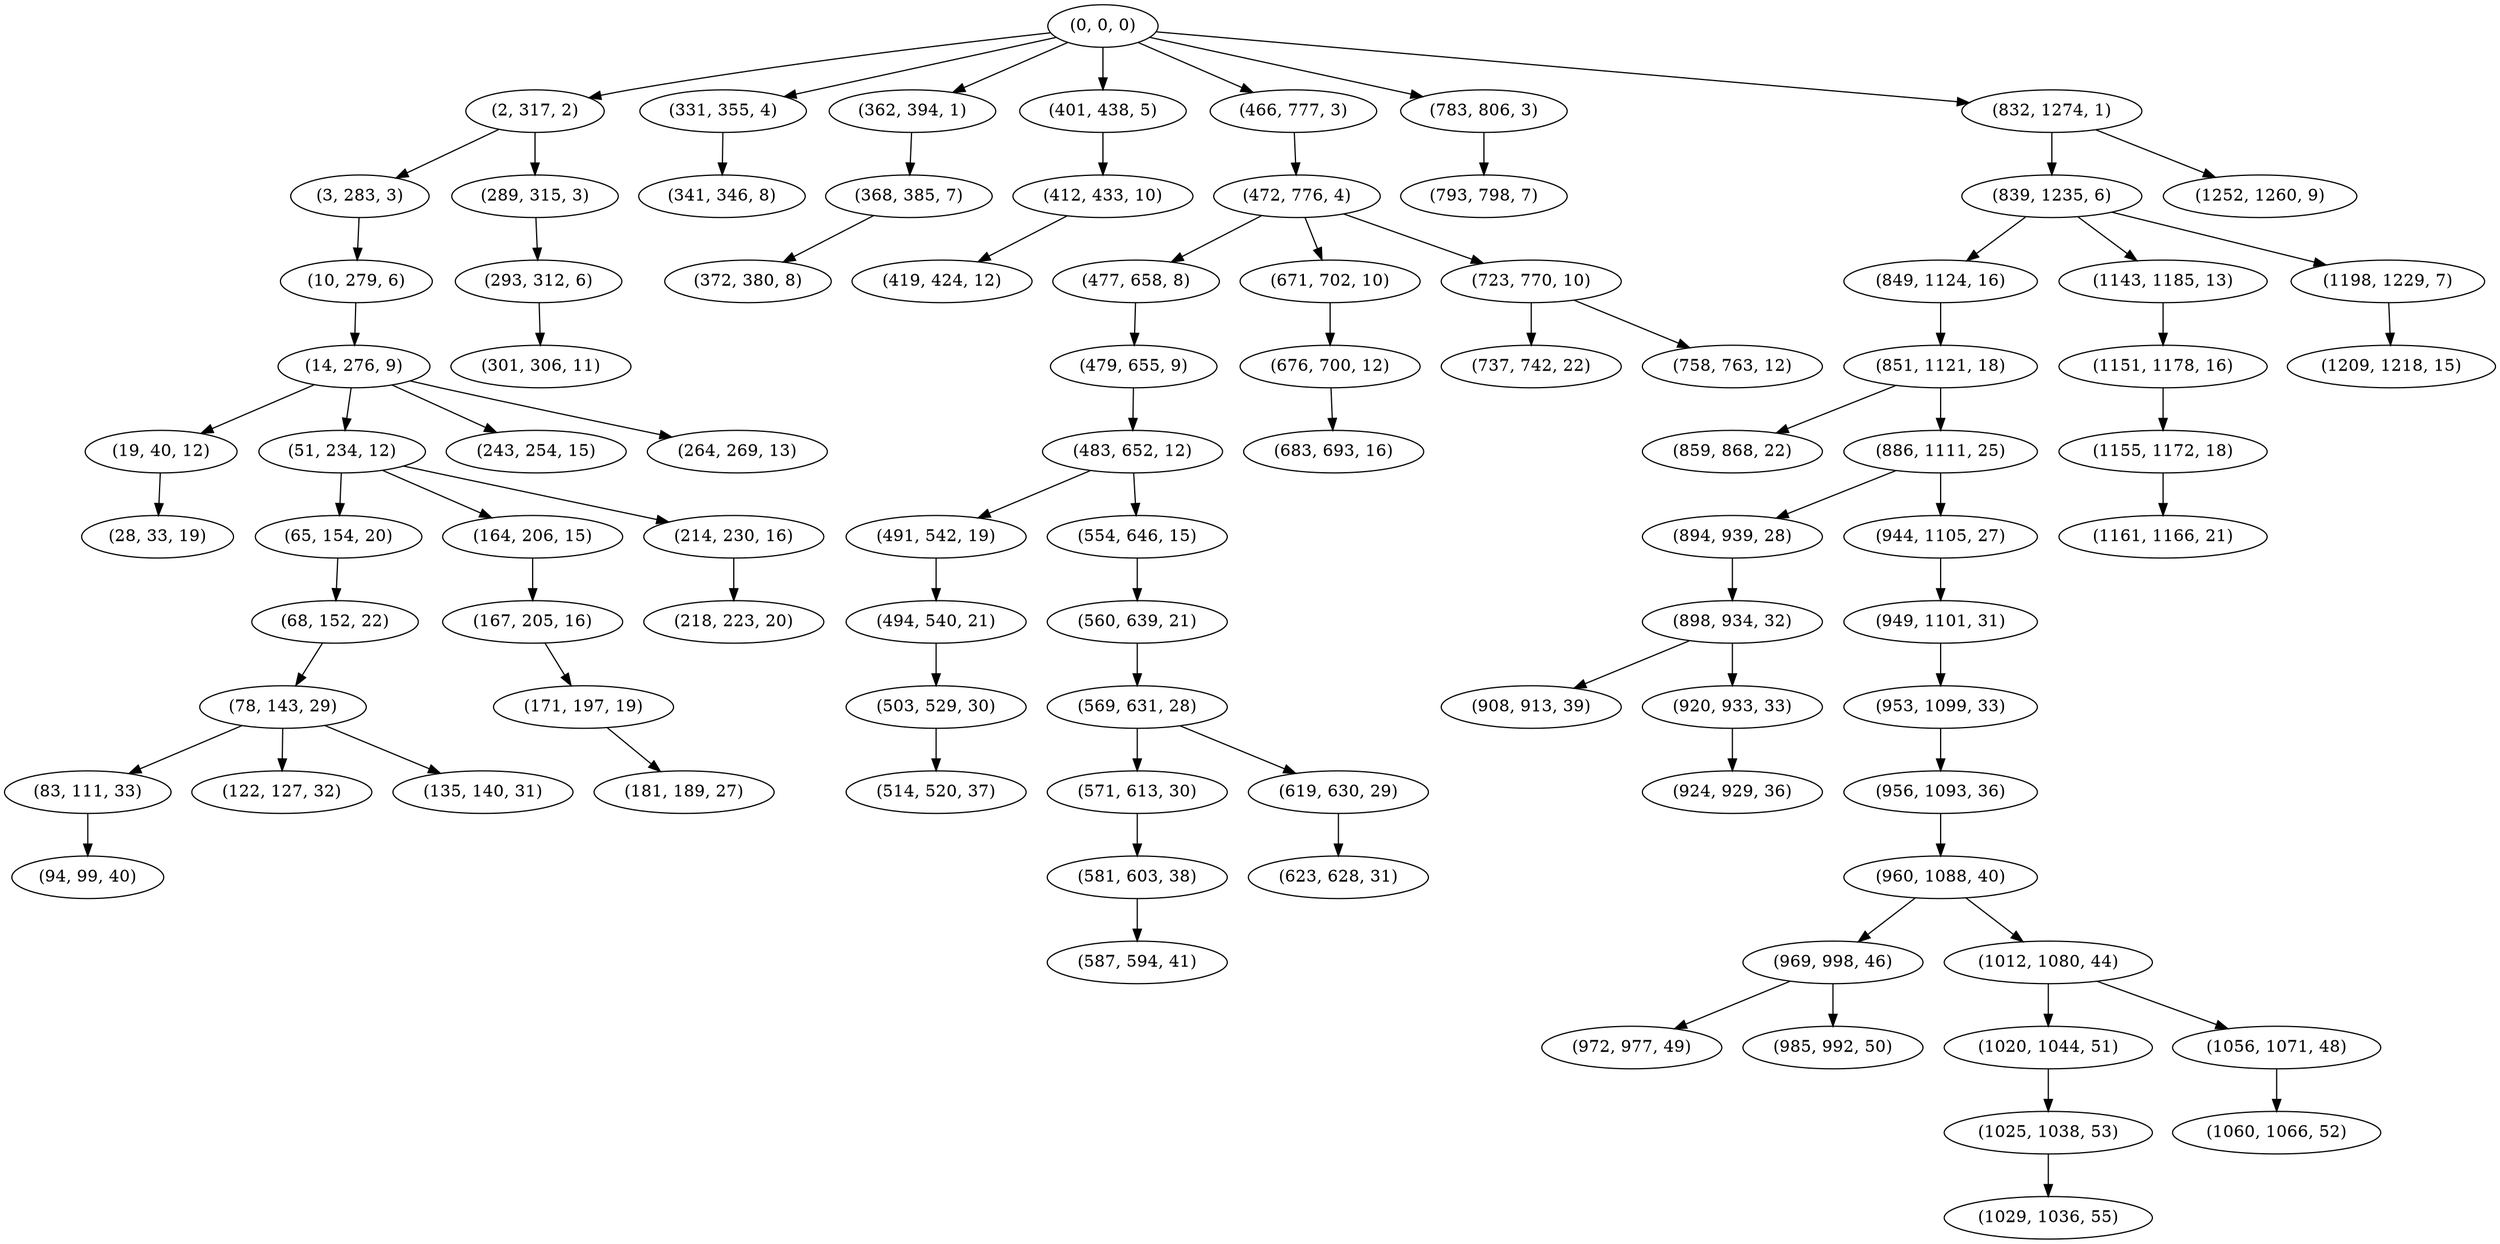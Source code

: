 digraph tree {
    "(0, 0, 0)";
    "(2, 317, 2)";
    "(3, 283, 3)";
    "(10, 279, 6)";
    "(14, 276, 9)";
    "(19, 40, 12)";
    "(28, 33, 19)";
    "(51, 234, 12)";
    "(65, 154, 20)";
    "(68, 152, 22)";
    "(78, 143, 29)";
    "(83, 111, 33)";
    "(94, 99, 40)";
    "(122, 127, 32)";
    "(135, 140, 31)";
    "(164, 206, 15)";
    "(167, 205, 16)";
    "(171, 197, 19)";
    "(181, 189, 27)";
    "(214, 230, 16)";
    "(218, 223, 20)";
    "(243, 254, 15)";
    "(264, 269, 13)";
    "(289, 315, 3)";
    "(293, 312, 6)";
    "(301, 306, 11)";
    "(331, 355, 4)";
    "(341, 346, 8)";
    "(362, 394, 1)";
    "(368, 385, 7)";
    "(372, 380, 8)";
    "(401, 438, 5)";
    "(412, 433, 10)";
    "(419, 424, 12)";
    "(466, 777, 3)";
    "(472, 776, 4)";
    "(477, 658, 8)";
    "(479, 655, 9)";
    "(483, 652, 12)";
    "(491, 542, 19)";
    "(494, 540, 21)";
    "(503, 529, 30)";
    "(514, 520, 37)";
    "(554, 646, 15)";
    "(560, 639, 21)";
    "(569, 631, 28)";
    "(571, 613, 30)";
    "(581, 603, 38)";
    "(587, 594, 41)";
    "(619, 630, 29)";
    "(623, 628, 31)";
    "(671, 702, 10)";
    "(676, 700, 12)";
    "(683, 693, 16)";
    "(723, 770, 10)";
    "(737, 742, 22)";
    "(758, 763, 12)";
    "(783, 806, 3)";
    "(793, 798, 7)";
    "(832, 1274, 1)";
    "(839, 1235, 6)";
    "(849, 1124, 16)";
    "(851, 1121, 18)";
    "(859, 868, 22)";
    "(886, 1111, 25)";
    "(894, 939, 28)";
    "(898, 934, 32)";
    "(908, 913, 39)";
    "(920, 933, 33)";
    "(924, 929, 36)";
    "(944, 1105, 27)";
    "(949, 1101, 31)";
    "(953, 1099, 33)";
    "(956, 1093, 36)";
    "(960, 1088, 40)";
    "(969, 998, 46)";
    "(972, 977, 49)";
    "(985, 992, 50)";
    "(1012, 1080, 44)";
    "(1020, 1044, 51)";
    "(1025, 1038, 53)";
    "(1029, 1036, 55)";
    "(1056, 1071, 48)";
    "(1060, 1066, 52)";
    "(1143, 1185, 13)";
    "(1151, 1178, 16)";
    "(1155, 1172, 18)";
    "(1161, 1166, 21)";
    "(1198, 1229, 7)";
    "(1209, 1218, 15)";
    "(1252, 1260, 9)";
    "(0, 0, 0)" -> "(2, 317, 2)";
    "(0, 0, 0)" -> "(331, 355, 4)";
    "(0, 0, 0)" -> "(362, 394, 1)";
    "(0, 0, 0)" -> "(401, 438, 5)";
    "(0, 0, 0)" -> "(466, 777, 3)";
    "(0, 0, 0)" -> "(783, 806, 3)";
    "(0, 0, 0)" -> "(832, 1274, 1)";
    "(2, 317, 2)" -> "(3, 283, 3)";
    "(2, 317, 2)" -> "(289, 315, 3)";
    "(3, 283, 3)" -> "(10, 279, 6)";
    "(10, 279, 6)" -> "(14, 276, 9)";
    "(14, 276, 9)" -> "(19, 40, 12)";
    "(14, 276, 9)" -> "(51, 234, 12)";
    "(14, 276, 9)" -> "(243, 254, 15)";
    "(14, 276, 9)" -> "(264, 269, 13)";
    "(19, 40, 12)" -> "(28, 33, 19)";
    "(51, 234, 12)" -> "(65, 154, 20)";
    "(51, 234, 12)" -> "(164, 206, 15)";
    "(51, 234, 12)" -> "(214, 230, 16)";
    "(65, 154, 20)" -> "(68, 152, 22)";
    "(68, 152, 22)" -> "(78, 143, 29)";
    "(78, 143, 29)" -> "(83, 111, 33)";
    "(78, 143, 29)" -> "(122, 127, 32)";
    "(78, 143, 29)" -> "(135, 140, 31)";
    "(83, 111, 33)" -> "(94, 99, 40)";
    "(164, 206, 15)" -> "(167, 205, 16)";
    "(167, 205, 16)" -> "(171, 197, 19)";
    "(171, 197, 19)" -> "(181, 189, 27)";
    "(214, 230, 16)" -> "(218, 223, 20)";
    "(289, 315, 3)" -> "(293, 312, 6)";
    "(293, 312, 6)" -> "(301, 306, 11)";
    "(331, 355, 4)" -> "(341, 346, 8)";
    "(362, 394, 1)" -> "(368, 385, 7)";
    "(368, 385, 7)" -> "(372, 380, 8)";
    "(401, 438, 5)" -> "(412, 433, 10)";
    "(412, 433, 10)" -> "(419, 424, 12)";
    "(466, 777, 3)" -> "(472, 776, 4)";
    "(472, 776, 4)" -> "(477, 658, 8)";
    "(472, 776, 4)" -> "(671, 702, 10)";
    "(472, 776, 4)" -> "(723, 770, 10)";
    "(477, 658, 8)" -> "(479, 655, 9)";
    "(479, 655, 9)" -> "(483, 652, 12)";
    "(483, 652, 12)" -> "(491, 542, 19)";
    "(483, 652, 12)" -> "(554, 646, 15)";
    "(491, 542, 19)" -> "(494, 540, 21)";
    "(494, 540, 21)" -> "(503, 529, 30)";
    "(503, 529, 30)" -> "(514, 520, 37)";
    "(554, 646, 15)" -> "(560, 639, 21)";
    "(560, 639, 21)" -> "(569, 631, 28)";
    "(569, 631, 28)" -> "(571, 613, 30)";
    "(569, 631, 28)" -> "(619, 630, 29)";
    "(571, 613, 30)" -> "(581, 603, 38)";
    "(581, 603, 38)" -> "(587, 594, 41)";
    "(619, 630, 29)" -> "(623, 628, 31)";
    "(671, 702, 10)" -> "(676, 700, 12)";
    "(676, 700, 12)" -> "(683, 693, 16)";
    "(723, 770, 10)" -> "(737, 742, 22)";
    "(723, 770, 10)" -> "(758, 763, 12)";
    "(783, 806, 3)" -> "(793, 798, 7)";
    "(832, 1274, 1)" -> "(839, 1235, 6)";
    "(832, 1274, 1)" -> "(1252, 1260, 9)";
    "(839, 1235, 6)" -> "(849, 1124, 16)";
    "(839, 1235, 6)" -> "(1143, 1185, 13)";
    "(839, 1235, 6)" -> "(1198, 1229, 7)";
    "(849, 1124, 16)" -> "(851, 1121, 18)";
    "(851, 1121, 18)" -> "(859, 868, 22)";
    "(851, 1121, 18)" -> "(886, 1111, 25)";
    "(886, 1111, 25)" -> "(894, 939, 28)";
    "(886, 1111, 25)" -> "(944, 1105, 27)";
    "(894, 939, 28)" -> "(898, 934, 32)";
    "(898, 934, 32)" -> "(908, 913, 39)";
    "(898, 934, 32)" -> "(920, 933, 33)";
    "(920, 933, 33)" -> "(924, 929, 36)";
    "(944, 1105, 27)" -> "(949, 1101, 31)";
    "(949, 1101, 31)" -> "(953, 1099, 33)";
    "(953, 1099, 33)" -> "(956, 1093, 36)";
    "(956, 1093, 36)" -> "(960, 1088, 40)";
    "(960, 1088, 40)" -> "(969, 998, 46)";
    "(960, 1088, 40)" -> "(1012, 1080, 44)";
    "(969, 998, 46)" -> "(972, 977, 49)";
    "(969, 998, 46)" -> "(985, 992, 50)";
    "(1012, 1080, 44)" -> "(1020, 1044, 51)";
    "(1012, 1080, 44)" -> "(1056, 1071, 48)";
    "(1020, 1044, 51)" -> "(1025, 1038, 53)";
    "(1025, 1038, 53)" -> "(1029, 1036, 55)";
    "(1056, 1071, 48)" -> "(1060, 1066, 52)";
    "(1143, 1185, 13)" -> "(1151, 1178, 16)";
    "(1151, 1178, 16)" -> "(1155, 1172, 18)";
    "(1155, 1172, 18)" -> "(1161, 1166, 21)";
    "(1198, 1229, 7)" -> "(1209, 1218, 15)";
}
